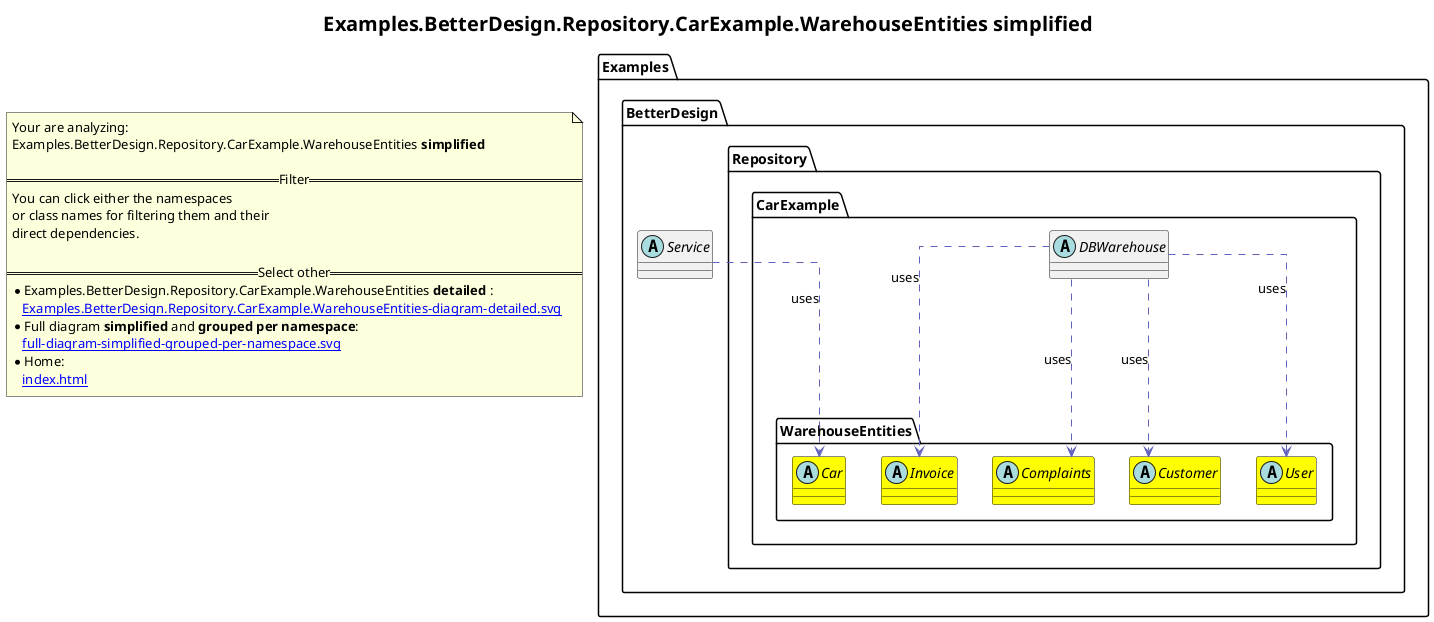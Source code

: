 @startuml
skinparam linetype ortho
title <size:20>Examples.BetterDesign.Repository.CarExample.WarehouseEntities **simplified** </size>
note "Your are analyzing:\nExamples.BetterDesign.Repository.CarExample.WarehouseEntities **simplified** \n\n==Filter==\nYou can click either the namespaces \nor class names for filtering them and their\ndirect dependencies.\n\n==Select other==\n* Examples.BetterDesign.Repository.CarExample.WarehouseEntities **detailed** :\n   [[Examples.BetterDesign.Repository.CarExample.WarehouseEntities-diagram-detailed.svg]]\n* Full diagram **simplified** and **grouped per namespace**:\n   [[full-diagram-simplified-grouped-per-namespace.svg]]\n* Home:\n   [[index.html]]" as FloatingNote
  abstract class Examples.BetterDesign.Service [[Examples.BetterDesign.Service-diagram-simplified.svg]]  {
  }
      abstract class Examples.BetterDesign.Repository.CarExample.DBWarehouse [[Examples.BetterDesign.Repository.CarExample.DBWarehouse-diagram-simplified.svg]]  {
      }
        abstract class Examples.BetterDesign.Repository.CarExample.WarehouseEntities.User [[Examples.BetterDesign.Repository.CarExample.WarehouseEntities.User-diagram-simplified.svg]] #yellow {
        }
        abstract class Examples.BetterDesign.Repository.CarExample.WarehouseEntities.Customer [[Examples.BetterDesign.Repository.CarExample.WarehouseEntities.Customer-diagram-simplified.svg]] #yellow {
        }
        abstract class Examples.BetterDesign.Repository.CarExample.WarehouseEntities.Complaints [[Examples.BetterDesign.Repository.CarExample.WarehouseEntities.Complaints-diagram-simplified.svg]] #yellow {
        }
        abstract class Examples.BetterDesign.Repository.CarExample.WarehouseEntities.Invoice [[Examples.BetterDesign.Repository.CarExample.WarehouseEntities.Invoice-diagram-simplified.svg]] #yellow {
        }
        abstract class Examples.BetterDesign.Repository.CarExample.WarehouseEntities.Car [[Examples.BetterDesign.Repository.CarExample.WarehouseEntities.Car-diagram-simplified.svg]] #yellow {
        }
 ' *************************************** 
 ' *************************************** 
 ' *************************************** 
' Class relations extracted from namespace:
' Examples.BetterDesign
Examples.BetterDesign.Service .[#6060BB].> Examples.BetterDesign.Repository.CarExample.WarehouseEntities.Car  : uses 
' Class relations extracted from namespace:
' Examples.BetterDesign.Repository.CarExample
Examples.BetterDesign.Repository.CarExample.DBWarehouse .[#6060BB].> Examples.BetterDesign.Repository.CarExample.WarehouseEntities.Invoice  : uses 
Examples.BetterDesign.Repository.CarExample.DBWarehouse .[#6060BB].> Examples.BetterDesign.Repository.CarExample.WarehouseEntities.Complaints  : uses 
Examples.BetterDesign.Repository.CarExample.DBWarehouse .[#6060BB].> Examples.BetterDesign.Repository.CarExample.WarehouseEntities.Customer  : uses 
Examples.BetterDesign.Repository.CarExample.DBWarehouse .[#6060BB].> Examples.BetterDesign.Repository.CarExample.WarehouseEntities.User  : uses 
' Class relations extracted from namespace:
' Examples.BetterDesign.Repository.CarExample.WarehouseEntities
@enduml